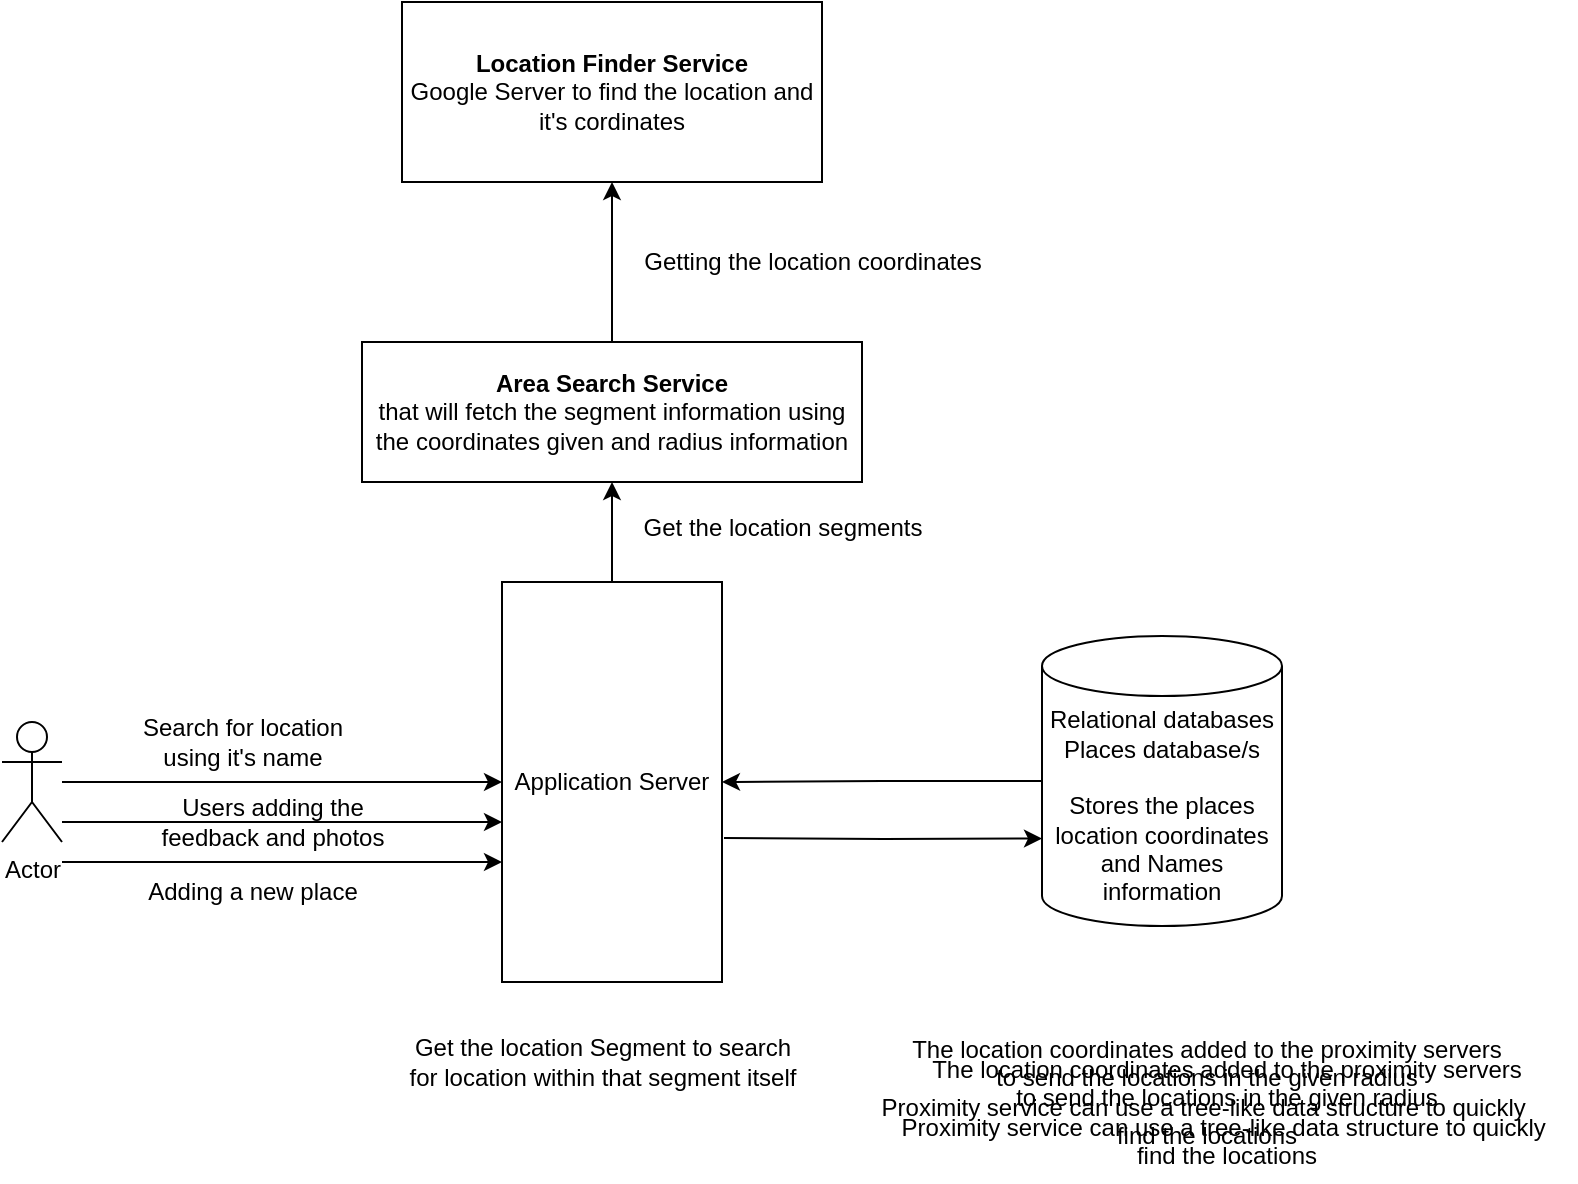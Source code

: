 <mxfile version="25.0.3">
  <diagram name="Page-1" id="W8KukjsAmlOA6JF4pjq3">
    <mxGraphModel dx="1647" dy="2034" grid="1" gridSize="10" guides="1" tooltips="1" connect="1" arrows="1" fold="1" page="1" pageScale="1" pageWidth="827" pageHeight="1169" math="0" shadow="0">
      <root>
        <mxCell id="0" />
        <mxCell id="1" parent="0" />
        <mxCell id="4zn030xkglCXvCuH_TS3-4" style="edgeStyle=orthogonalEdgeStyle;rounded=0;orthogonalLoop=1;jettySize=auto;html=1;" edge="1" parent="1" source="4zn030xkglCXvCuH_TS3-1" target="4zn030xkglCXvCuH_TS3-2">
          <mxGeometry relative="1" as="geometry" />
        </mxCell>
        <mxCell id="4zn030xkglCXvCuH_TS3-1" value="Actor" style="shape=umlActor;verticalLabelPosition=bottom;verticalAlign=top;html=1;outlineConnect=0;" vertex="1" parent="1">
          <mxGeometry x="50" y="300" width="30" height="60" as="geometry" />
        </mxCell>
        <mxCell id="4zn030xkglCXvCuH_TS3-30" style="edgeStyle=orthogonalEdgeStyle;rounded=0;orthogonalLoop=1;jettySize=auto;html=1;entryX=0.5;entryY=1;entryDx=0;entryDy=0;" edge="1" parent="1" source="4zn030xkglCXvCuH_TS3-2" target="4zn030xkglCXvCuH_TS3-26">
          <mxGeometry relative="1" as="geometry" />
        </mxCell>
        <mxCell id="4zn030xkglCXvCuH_TS3-2" value="Application Server" style="rounded=0;whiteSpace=wrap;html=1;" vertex="1" parent="1">
          <mxGeometry x="300" y="230" width="110" height="200" as="geometry" />
        </mxCell>
        <mxCell id="4zn030xkglCXvCuH_TS3-23" style="edgeStyle=orthogonalEdgeStyle;rounded=0;orthogonalLoop=1;jettySize=auto;html=1;entryX=1;entryY=0.5;entryDx=0;entryDy=0;" edge="1" parent="1" source="4zn030xkglCXvCuH_TS3-3" target="4zn030xkglCXvCuH_TS3-2">
          <mxGeometry relative="1" as="geometry" />
        </mxCell>
        <mxCell id="4zn030xkglCXvCuH_TS3-3" value="&lt;div&gt;Relational databases&lt;/div&gt;Places database/s&lt;div&gt;&lt;br&gt;&lt;/div&gt;&lt;div&gt;Stores the places location coordinates and Names information&lt;/div&gt;" style="shape=cylinder3;whiteSpace=wrap;html=1;boundedLbl=1;backgroundOutline=1;size=15;" vertex="1" parent="1">
          <mxGeometry x="570" y="257" width="120" height="145" as="geometry" />
        </mxCell>
        <mxCell id="4zn030xkglCXvCuH_TS3-8" value="&lt;div&gt;&lt;b&gt;Location Finder Service&lt;/b&gt;&lt;/div&gt;Google Server to find the location and it&#39;s cordinates" style="rounded=0;whiteSpace=wrap;html=1;" vertex="1" parent="1">
          <mxGeometry x="250" y="-60" width="210" height="90" as="geometry" />
        </mxCell>
        <mxCell id="4zn030xkglCXvCuH_TS3-11" value="Getting the location coordinates" style="text;html=1;align=center;verticalAlign=middle;resizable=0;points=[];autosize=1;strokeColor=none;fillColor=none;" vertex="1" parent="1">
          <mxGeometry x="360" y="55" width="190" height="30" as="geometry" />
        </mxCell>
        <mxCell id="4zn030xkglCXvCuH_TS3-17" value="Get the location Segment to search&lt;div&gt;for location within that segment itself&lt;/div&gt;" style="text;html=1;align=center;verticalAlign=middle;resizable=0;points=[];autosize=1;strokeColor=none;fillColor=none;" vertex="1" parent="1">
          <mxGeometry x="240" y="450" width="220" height="40" as="geometry" />
        </mxCell>
        <mxCell id="4zn030xkglCXvCuH_TS3-18" value="Search for location&lt;div&gt;using it&#39;s name&lt;/div&gt;" style="text;html=1;align=center;verticalAlign=middle;resizable=0;points=[];autosize=1;strokeColor=none;fillColor=none;" vertex="1" parent="1">
          <mxGeometry x="110" y="290" width="120" height="40" as="geometry" />
        </mxCell>
        <mxCell id="4zn030xkglCXvCuH_TS3-19" style="edgeStyle=orthogonalEdgeStyle;rounded=0;orthogonalLoop=1;jettySize=auto;html=1;" edge="1" parent="1" source="4zn030xkglCXvCuH_TS3-1">
          <mxGeometry relative="1" as="geometry">
            <mxPoint x="300" y="350" as="targetPoint" />
            <Array as="points">
              <mxPoint x="300" y="350" />
            </Array>
          </mxGeometry>
        </mxCell>
        <mxCell id="4zn030xkglCXvCuH_TS3-20" style="edgeStyle=orthogonalEdgeStyle;rounded=0;orthogonalLoop=1;jettySize=auto;html=1;" edge="1" parent="1">
          <mxGeometry relative="1" as="geometry">
            <mxPoint x="80" y="370" as="sourcePoint" />
            <mxPoint x="300" y="370" as="targetPoint" />
            <Array as="points">
              <mxPoint x="298" y="370" />
            </Array>
          </mxGeometry>
        </mxCell>
        <mxCell id="4zn030xkglCXvCuH_TS3-21" value="Users adding the&lt;div&gt;feedback and photos&lt;/div&gt;" style="text;html=1;align=center;verticalAlign=middle;resizable=0;points=[];autosize=1;strokeColor=none;fillColor=none;" vertex="1" parent="1">
          <mxGeometry x="120" y="330" width="130" height="40" as="geometry" />
        </mxCell>
        <mxCell id="4zn030xkglCXvCuH_TS3-22" value="Adding a new place" style="text;html=1;align=center;verticalAlign=middle;resizable=0;points=[];autosize=1;strokeColor=none;fillColor=none;" vertex="1" parent="1">
          <mxGeometry x="110" y="370" width="130" height="30" as="geometry" />
        </mxCell>
        <mxCell id="4zn030xkglCXvCuH_TS3-25" value="The location coordinates added to the proximity servers&lt;div&gt;to send the locations in the given radius&lt;br&gt;&lt;div&gt;Proximity service can use a tree-like data structure to quickly&amp;nbsp;&lt;/div&gt;&lt;/div&gt;&lt;div&gt;find the locations&lt;/div&gt;" style="text;html=1;align=center;verticalAlign=middle;resizable=0;points=[];autosize=1;strokeColor=none;fillColor=none;" vertex="1" parent="1">
          <mxGeometry x="477" y="450" width="350" height="70" as="geometry" />
        </mxCell>
        <mxCell id="4zn030xkglCXvCuH_TS3-31" style="edgeStyle=orthogonalEdgeStyle;rounded=0;orthogonalLoop=1;jettySize=auto;html=1;entryX=0.5;entryY=1;entryDx=0;entryDy=0;" edge="1" parent="1" source="4zn030xkglCXvCuH_TS3-26" target="4zn030xkglCXvCuH_TS3-8">
          <mxGeometry relative="1" as="geometry" />
        </mxCell>
        <mxCell id="4zn030xkglCXvCuH_TS3-26" value="&lt;b&gt;Area Search Service&lt;/b&gt;&lt;div&gt;that will fetch the segment information using the coordinates given and radius information&lt;/div&gt;" style="rounded=0;whiteSpace=wrap;html=1;" vertex="1" parent="1">
          <mxGeometry x="230" y="110" width="250" height="70" as="geometry" />
        </mxCell>
        <mxCell id="4zn030xkglCXvCuH_TS3-32" value="Get the location segments" style="text;html=1;align=center;verticalAlign=middle;resizable=0;points=[];autosize=1;strokeColor=none;fillColor=none;" vertex="1" parent="1">
          <mxGeometry x="360" y="188" width="160" height="30" as="geometry" />
        </mxCell>
        <mxCell id="4zn030xkglCXvCuH_TS3-35" style="edgeStyle=orthogonalEdgeStyle;rounded=0;orthogonalLoop=1;jettySize=auto;html=1;entryX=0;entryY=0;entryDx=0;entryDy=101.25;entryPerimeter=0;" edge="1" parent="1" target="4zn030xkglCXvCuH_TS3-3">
          <mxGeometry relative="1" as="geometry">
            <mxPoint x="411" y="358" as="sourcePoint" />
          </mxGeometry>
        </mxCell>
        <mxCell id="4zn030xkglCXvCuH_TS3-36" value="The location coordinates added to the proximity servers&lt;div&gt;to send the locations in the given radius&lt;br&gt;&lt;div&gt;Proximity service can use a tree-like data structure to quickly&amp;nbsp;&lt;/div&gt;&lt;/div&gt;&lt;div&gt;find the locations&lt;/div&gt;" style="text;html=1;align=center;verticalAlign=middle;resizable=0;points=[];autosize=1;strokeColor=none;fillColor=none;" vertex="1" parent="1">
          <mxGeometry x="487" y="460" width="350" height="70" as="geometry" />
        </mxCell>
      </root>
    </mxGraphModel>
  </diagram>
</mxfile>
